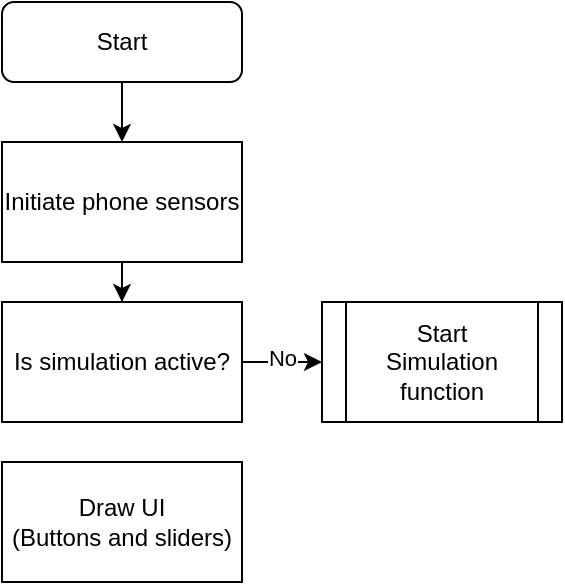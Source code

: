 <mxfile version="26.0.14">
  <diagram id="C5RBs43oDa-KdzZeNtuy" name="Page-1">
    <mxGraphModel dx="989" dy="514" grid="1" gridSize="10" guides="1" tooltips="1" connect="1" arrows="1" fold="1" page="1" pageScale="1" pageWidth="827" pageHeight="1169" math="0" shadow="0">
      <root>
        <mxCell id="WIyWlLk6GJQsqaUBKTNV-0" />
        <mxCell id="WIyWlLk6GJQsqaUBKTNV-1" parent="WIyWlLk6GJQsqaUBKTNV-0" />
        <mxCell id="A53Oj3ptxOlXrgi4WvUM-14" value="" style="edgeStyle=orthogonalEdgeStyle;rounded=0;orthogonalLoop=1;jettySize=auto;html=1;" edge="1" parent="WIyWlLk6GJQsqaUBKTNV-1" source="WIyWlLk6GJQsqaUBKTNV-3" target="A53Oj3ptxOlXrgi4WvUM-13">
          <mxGeometry relative="1" as="geometry" />
        </mxCell>
        <mxCell id="WIyWlLk6GJQsqaUBKTNV-3" value="Start" style="rounded=1;whiteSpace=wrap;html=1;fontSize=12;glass=0;strokeWidth=1;shadow=0;" parent="WIyWlLk6GJQsqaUBKTNV-1" vertex="1">
          <mxGeometry x="80" y="40" width="120" height="40" as="geometry" />
        </mxCell>
        <mxCell id="A53Oj3ptxOlXrgi4WvUM-5" value="" style="edgeStyle=orthogonalEdgeStyle;rounded=0;orthogonalLoop=1;jettySize=auto;html=1;" edge="1" parent="WIyWlLk6GJQsqaUBKTNV-1" source="sOsKAv13vDiX4yFoOvLM-0" target="A53Oj3ptxOlXrgi4WvUM-1">
          <mxGeometry relative="1" as="geometry" />
        </mxCell>
        <mxCell id="A53Oj3ptxOlXrgi4WvUM-6" value="&lt;div&gt;No&lt;/div&gt;" style="edgeLabel;html=1;align=center;verticalAlign=middle;resizable=0;points=[];" vertex="1" connectable="0" parent="A53Oj3ptxOlXrgi4WvUM-5">
          <mxGeometry x="-0.036" y="2" relative="1" as="geometry">
            <mxPoint as="offset" />
          </mxGeometry>
        </mxCell>
        <mxCell id="sOsKAv13vDiX4yFoOvLM-0" value="Is simulation active?" style="rounded=0;whiteSpace=wrap;html=1;" parent="WIyWlLk6GJQsqaUBKTNV-1" vertex="1">
          <mxGeometry x="80" y="190" width="120" height="60" as="geometry" />
        </mxCell>
        <mxCell id="sOsKAv13vDiX4yFoOvLM-2" value="&lt;div&gt;Draw UI&lt;/div&gt;&lt;div&gt;(Buttons and sliders)&lt;/div&gt;" style="rounded=0;whiteSpace=wrap;html=1;" parent="WIyWlLk6GJQsqaUBKTNV-1" vertex="1">
          <mxGeometry x="80" y="270" width="120" height="60" as="geometry" />
        </mxCell>
        <mxCell id="A53Oj3ptxOlXrgi4WvUM-1" value="&lt;div&gt;Start&lt;/div&gt;&lt;div&gt;Simulation function&lt;/div&gt;" style="shape=process;whiteSpace=wrap;html=1;backgroundOutline=1;rounded=0;" vertex="1" parent="WIyWlLk6GJQsqaUBKTNV-1">
          <mxGeometry x="240" y="190" width="120" height="60" as="geometry" />
        </mxCell>
        <mxCell id="A53Oj3ptxOlXrgi4WvUM-17" value="" style="edgeStyle=orthogonalEdgeStyle;rounded=0;orthogonalLoop=1;jettySize=auto;html=1;" edge="1" parent="WIyWlLk6GJQsqaUBKTNV-1" source="A53Oj3ptxOlXrgi4WvUM-13" target="sOsKAv13vDiX4yFoOvLM-0">
          <mxGeometry relative="1" as="geometry" />
        </mxCell>
        <mxCell id="A53Oj3ptxOlXrgi4WvUM-13" value="Initiate phone sensors" style="rounded=0;whiteSpace=wrap;html=1;" vertex="1" parent="WIyWlLk6GJQsqaUBKTNV-1">
          <mxGeometry x="80" y="110" width="120" height="60" as="geometry" />
        </mxCell>
      </root>
    </mxGraphModel>
  </diagram>
</mxfile>
